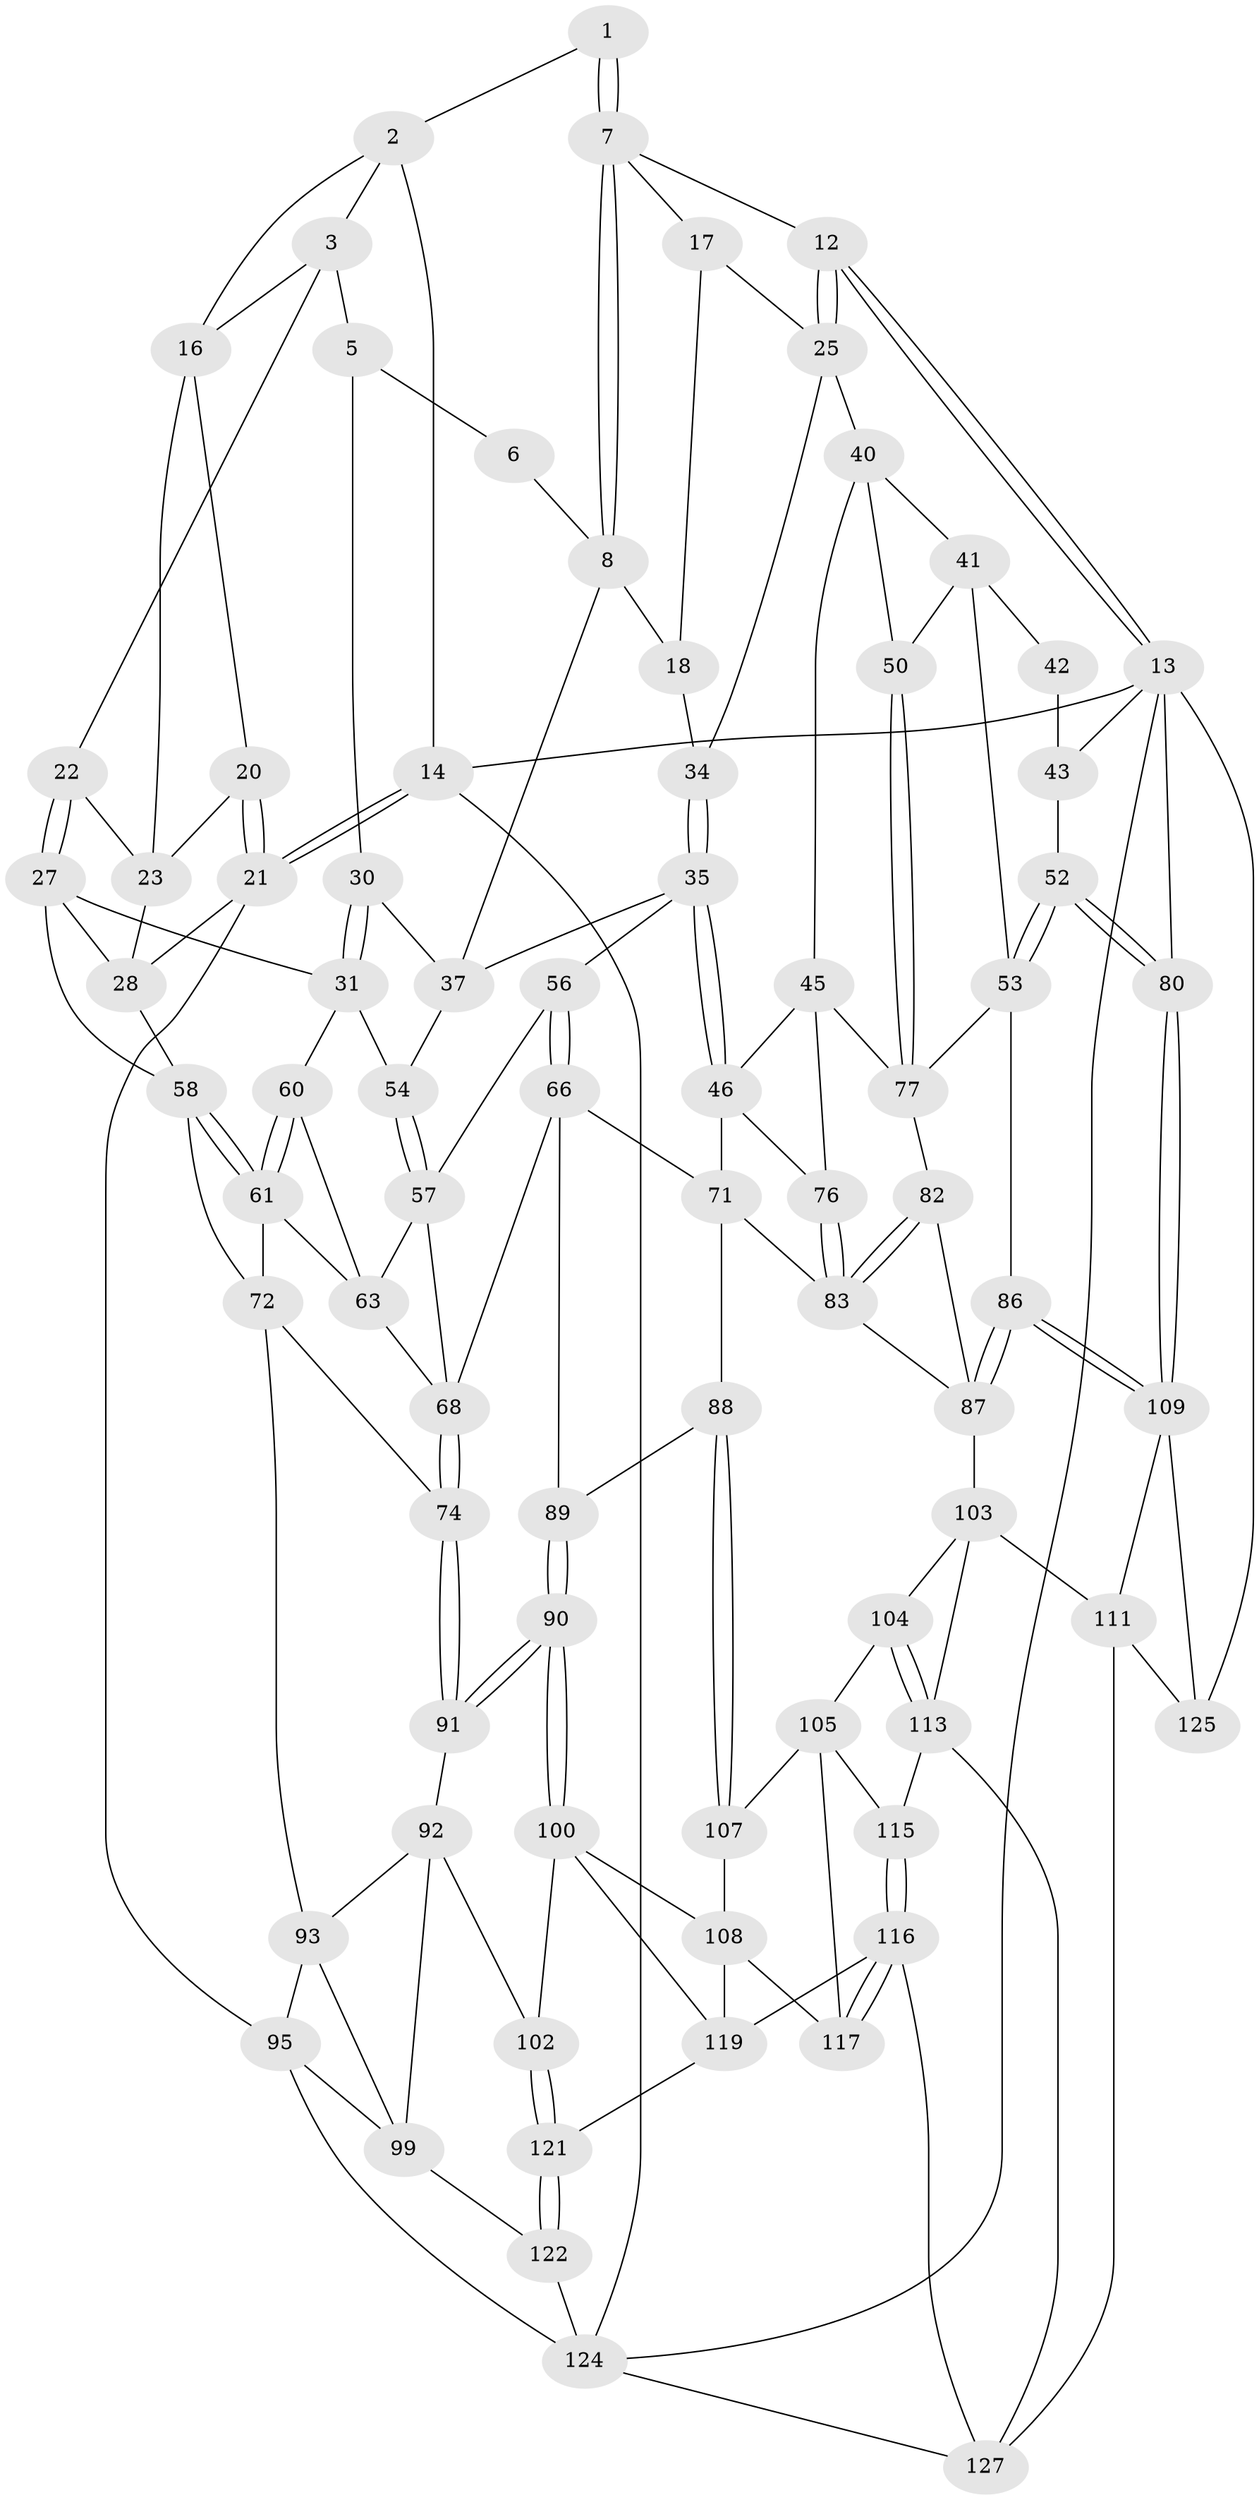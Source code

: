 // original degree distribution, {3: 0.015267175572519083, 4: 0.2366412213740458, 5: 0.5343511450381679, 6: 0.21374045801526717}
// Generated by graph-tools (version 1.1) at 2025/42/03/06/25 10:42:33]
// undirected, 80 vertices, 176 edges
graph export_dot {
graph [start="1"]
  node [color=gray90,style=filled];
  1 [pos="+0.4757262252590317+0"];
  2 [pos="+0.32334221147751346+0",super="+15"];
  3 [pos="+0.25696528167321325+0.028364461779302196",super="+4"];
  5 [pos="+0.30176779689868655+0.12847691784190982",super="+29"];
  6 [pos="+0.44245829301138856+0",super="+10"];
  7 [pos="+0.5672295328274821+0",super="+11"];
  8 [pos="+0.5656588303209551+0.1007866171662199",super="+9"];
  12 [pos="+1+0"];
  13 [pos="+1+0",super="+79"];
  14 [pos="+0+0"];
  16 [pos="+0.09293665107694819+0",super="+19"];
  17 [pos="+0.7260291850958919+0.1295997315375448",super="+26"];
  18 [pos="+0.577577450741984+0.11450074431877175",super="+33"];
  20 [pos="+0.01280722449244214+0.19904173929939323"];
  21 [pos="+0+0.20825573113571152",super="+48"];
  22 [pos="+0.2716573923693579+0.12065250660053746"];
  23 [pos="+0.17856878007488836+0.10965660518956474",super="+24"];
  25 [pos="+0.7834137825088874+0.16677077572792898",super="+39"];
  27 [pos="+0.16382127310112218+0.2984201636280352",super="+32"];
  28 [pos="+0.12534448164839113+0.28277005365678165",super="+47"];
  30 [pos="+0.295924559133999+0.24965151647687897"];
  31 [pos="+0.20631581382418737+0.31000959109705123",super="+55"];
  34 [pos="+0.617392934545109+0.27728581407412917"];
  35 [pos="+0.6014917471311682+0.3348350033168723",super="+36"];
  37 [pos="+0.43625714035611507+0.2708354486999308",super="+38"];
  40 [pos="+0.8111971952706271+0.2430718719001441",super="+44"];
  41 [pos="+0.8925420406875941+0.26751268126652367",super="+49"];
  42 [pos="+0.9041476499085283+0.25801747410614684"];
  43 [pos="+1+0",super="+51"];
  45 [pos="+0.6551691688907131+0.3764166019522229",super="+75"];
  46 [pos="+0.6037033374975694+0.33769744823189735",super="+70"];
  50 [pos="+0.871117774870713+0.42597876219322"];
  52 [pos="+1+0.46919349481217165"];
  53 [pos="+1+0.46923538062555264",super="+81"];
  54 [pos="+0.37530312163356094+0.32790680106328957"];
  56 [pos="+0.46683481292044937+0.4154891315469969"];
  57 [pos="+0.4277760512784021+0.4153837834860585",super="+62"];
  58 [pos="+0.19250861926105053+0.43132343336751555",super="+59"];
  60 [pos="+0.3310722199382077+0.38044556577166266"];
  61 [pos="+0.31413072424389776+0.4090536337042492",super="+65"];
  63 [pos="+0.3717246746319259+0.4183559388324029",super="+64"];
  66 [pos="+0.48631978924035996+0.5032676099186146",super="+67"];
  68 [pos="+0.4057230496896723+0.5150467731590378",super="+69"];
  71 [pos="+0.512352791443798+0.510085971852446",super="+85"];
  72 [pos="+0.3014193336408557+0.4961697125070266",super="+73"];
  74 [pos="+0.36201116134687306+0.5363765539653087"];
  76 [pos="+0.6145836514511654+0.5114975651164915"];
  77 [pos="+0.8509633245464382+0.44702708946334946",super="+78"];
  80 [pos="+1+0.7217633631197561"];
  82 [pos="+0.7560692467088508+0.4867815818235084"];
  83 [pos="+0.6443313739603908+0.5983123575077396",super="+84"];
  86 [pos="+0.861162872325502+0.6547195673845182"];
  87 [pos="+0.7973782749959172+0.6078709956801757",super="+97"];
  88 [pos="+0.4848380849229894+0.6447943546649766"];
  89 [pos="+0.44480489182430355+0.6361566647330064"];
  90 [pos="+0.3734486475721659+0.664010140510641"];
  91 [pos="+0.32899313230482913+0.6294553666640811"];
  92 [pos="+0.266570494427087+0.6249489826199368",super="+98"];
  93 [pos="+0.20719607939590604+0.5267138604421876",super="+94"];
  95 [pos="+0+0.6367061720031486",super="+96"];
  99 [pos="+0.09566626823094847+0.7143583985558715",super="+120"];
  100 [pos="+0.37208813370893257+0.7479181677827188",super="+101"];
  102 [pos="+0.2525520057917517+0.8226096967989881"];
  103 [pos="+0.6502537172816194+0.6710265913905744",super="+112"];
  104 [pos="+0.6412634418701263+0.6817498053255835"];
  105 [pos="+0.5828212657638462+0.7263893020443881",super="+106"];
  107 [pos="+0.5147979105985657+0.7281758359259668"];
  108 [pos="+0.42912236305797785+0.7544745937506442",super="+118"];
  109 [pos="+0.8628275524627631+0.6747291902961166",super="+110"];
  111 [pos="+0.8303995922869055+0.7523194727625088",super="+126"];
  113 [pos="+0.6501215820467571+0.8385941026444802",super="+114"];
  115 [pos="+0.5996474289504363+0.7665416459442662"];
  116 [pos="+0.5286453445837793+0.8662568389375097",super="+129"];
  117 [pos="+0.5206693218644453+0.8592464322032958"];
  119 [pos="+0.4347872699304095+0.8669916940779028",super="+130"];
  121 [pos="+0.23891419707940145+1"];
  122 [pos="+0.14786839877012475+1",super="+123"];
  124 [pos="+0+1",super="+131"];
  125 [pos="+1+0.8478884253702128"];
  127 [pos="+0.7290635078182419+1",super="+128"];
  1 -- 2;
  1 -- 7;
  1 -- 7;
  2 -- 3;
  2 -- 16;
  2 -- 14;
  3 -- 16;
  3 -- 5;
  3 -- 22;
  5 -- 6 [weight=2];
  5 -- 30;
  6 -- 8;
  7 -- 8;
  7 -- 8;
  7 -- 17;
  7 -- 12;
  8 -- 18;
  8 -- 37;
  12 -- 13;
  12 -- 13;
  12 -- 25;
  12 -- 25;
  13 -- 14;
  13 -- 43;
  13 -- 80;
  13 -- 125;
  13 -- 124;
  14 -- 21;
  14 -- 21;
  14 -- 124;
  16 -- 20;
  16 -- 23;
  17 -- 18 [weight=2];
  17 -- 25;
  18 -- 34;
  20 -- 21;
  20 -- 21;
  20 -- 23;
  21 -- 28;
  21 -- 95;
  22 -- 23;
  22 -- 27;
  22 -- 27;
  23 -- 28;
  25 -- 40;
  25 -- 34;
  27 -- 28;
  27 -- 58;
  27 -- 31;
  28 -- 58;
  30 -- 31;
  30 -- 31;
  30 -- 37;
  31 -- 60;
  31 -- 54;
  34 -- 35;
  34 -- 35;
  35 -- 46;
  35 -- 46;
  35 -- 56;
  35 -- 37;
  37 -- 54;
  40 -- 41;
  40 -- 50;
  40 -- 45;
  41 -- 42;
  41 -- 50;
  41 -- 53;
  42 -- 43 [weight=2];
  43 -- 52;
  45 -- 46;
  45 -- 77;
  45 -- 76;
  46 -- 76;
  46 -- 71;
  50 -- 77;
  50 -- 77;
  52 -- 53;
  52 -- 53;
  52 -- 80;
  52 -- 80;
  53 -- 77;
  53 -- 86;
  54 -- 57;
  54 -- 57;
  56 -- 57;
  56 -- 66;
  56 -- 66;
  57 -- 68;
  57 -- 63;
  58 -- 61;
  58 -- 61;
  58 -- 72;
  60 -- 61;
  60 -- 61;
  60 -- 63;
  61 -- 72;
  61 -- 63;
  63 -- 68;
  66 -- 71;
  66 -- 89;
  66 -- 68;
  68 -- 74;
  68 -- 74;
  71 -- 88;
  71 -- 83;
  72 -- 74;
  72 -- 93;
  74 -- 91;
  74 -- 91;
  76 -- 83;
  76 -- 83;
  77 -- 82;
  80 -- 109;
  80 -- 109;
  82 -- 83;
  82 -- 83;
  82 -- 87;
  83 -- 87;
  86 -- 87;
  86 -- 87;
  86 -- 109;
  86 -- 109;
  87 -- 103;
  88 -- 89;
  88 -- 107;
  88 -- 107;
  89 -- 90;
  89 -- 90;
  90 -- 91;
  90 -- 91;
  90 -- 100;
  90 -- 100;
  91 -- 92;
  92 -- 93;
  92 -- 99;
  92 -- 102;
  93 -- 99;
  93 -- 95;
  95 -- 99;
  95 -- 124;
  99 -- 122;
  100 -- 108;
  100 -- 102;
  100 -- 119;
  102 -- 121;
  102 -- 121;
  103 -- 104;
  103 -- 113;
  103 -- 111;
  104 -- 105;
  104 -- 113;
  104 -- 113;
  105 -- 115;
  105 -- 107;
  105 -- 117;
  107 -- 108;
  108 -- 117;
  108 -- 119;
  109 -- 125;
  109 -- 111;
  111 -- 127;
  111 -- 125;
  113 -- 115;
  113 -- 127;
  115 -- 116;
  115 -- 116;
  116 -- 117;
  116 -- 117;
  116 -- 119;
  116 -- 127;
  119 -- 121;
  121 -- 122;
  121 -- 122;
  122 -- 124 [weight=2];
  124 -- 127;
}
